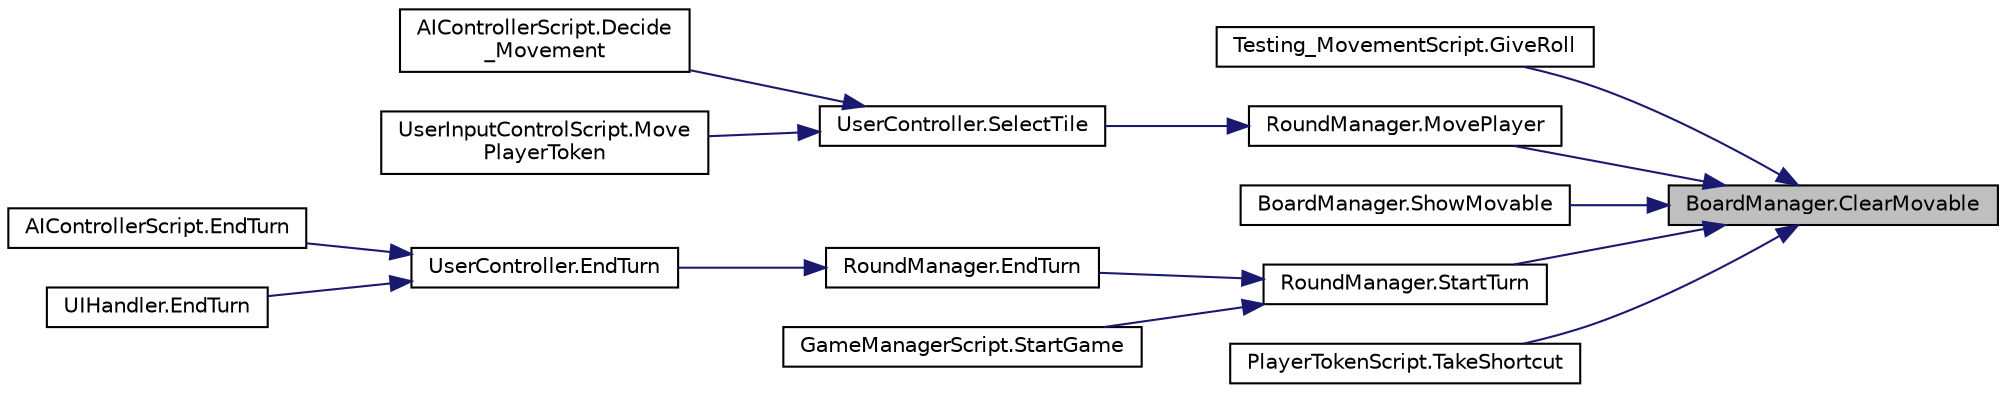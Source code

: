 digraph "BoardManager.ClearMovable"
{
 // LATEX_PDF_SIZE
  edge [fontname="Helvetica",fontsize="10",labelfontname="Helvetica",labelfontsize="10"];
  node [fontname="Helvetica",fontsize="10",shape=record];
  rankdir="RL";
  Node1 [label="BoardManager.ClearMovable",height=0.2,width=0.4,color="black", fillcolor="grey75", style="filled", fontcolor="black",tooltip=" "];
  Node1 -> Node2 [dir="back",color="midnightblue",fontsize="10",style="solid"];
  Node2 [label="Testing_MovementScript.GiveRoll",height=0.2,width=0.4,color="black", fillcolor="white", style="filled",URL="$class_testing___movement_script.html#a8bd90f3857ba3610ef23e0a5d7e4879a",tooltip="give a select value for the player roll"];
  Node1 -> Node3 [dir="back",color="midnightblue",fontsize="10",style="solid"];
  Node3 [label="RoundManager.MovePlayer",height=0.2,width=0.4,color="black", fillcolor="white", style="filled",URL="$class_round_manager.html#adfd4f66436e06c12a25c9236b629f369",tooltip="moving the current player to the selected tile"];
  Node3 -> Node4 [dir="back",color="midnightblue",fontsize="10",style="solid"];
  Node4 [label="UserController.SelectTile",height=0.2,width=0.4,color="black", fillcolor="white", style="filled",URL="$class_user_controller.html#af896aefe0262e0d8f07fa5f18592877d",tooltip=" "];
  Node4 -> Node5 [dir="back",color="midnightblue",fontsize="10",style="solid"];
  Node5 [label="AIControllerScript.Decide\l_Movement",height=0.2,width=0.4,color="black", fillcolor="white", style="filled",URL="$class_a_i_controller_script.html#af04897fa0ae4ed5e472dea79bce8d7df",tooltip="Decides where the AI should move to this should match the flow chart of the AI"];
  Node4 -> Node6 [dir="back",color="midnightblue",fontsize="10",style="solid"];
  Node6 [label="UserInputControlScript.Move\lPlayerToken",height=0.2,width=0.4,color="black", fillcolor="white", style="filled",URL="$class_user_input_control_script.html#a13be570929e27dad6d3d452ccd5f52eb",tooltip="move player token to the tile the cursor is on"];
  Node1 -> Node7 [dir="back",color="midnightblue",fontsize="10",style="solid"];
  Node7 [label="BoardManager.ShowMovable",height=0.2,width=0.4,color="black", fillcolor="white", style="filled",URL="$class_board_manager.html#a7607382dac3371733cee2f30a8ba6f25",tooltip=" "];
  Node1 -> Node8 [dir="back",color="midnightblue",fontsize="10",style="solid"];
  Node8 [label="RoundManager.StartTurn",height=0.2,width=0.4,color="black", fillcolor="white", style="filled",URL="$class_round_manager.html#acf644ae21a6f9ebc2a476fc8603e18fc",tooltip="Method for starting the turn"];
  Node8 -> Node9 [dir="back",color="midnightblue",fontsize="10",style="solid"];
  Node9 [label="RoundManager.EndTurn",height=0.2,width=0.4,color="black", fillcolor="white", style="filled",URL="$class_round_manager.html#a29177f2e27c6c4af55dfa3c48d67cfb0",tooltip="Ending the turn. Returns the next player"];
  Node9 -> Node10 [dir="back",color="midnightblue",fontsize="10",style="solid"];
  Node10 [label="UserController.EndTurn",height=0.2,width=0.4,color="black", fillcolor="white", style="filled",URL="$class_user_controller.html#ab90611f541e20c125133d09b62407f41",tooltip=" "];
  Node10 -> Node11 [dir="back",color="midnightblue",fontsize="10",style="solid"];
  Node11 [label="AIControllerScript.EndTurn",height=0.2,width=0.4,color="black", fillcolor="white", style="filled",URL="$class_a_i_controller_script.html#a9c386cf1258ad897c9a1068804f07ba0",tooltip="have AI to end turn"];
  Node10 -> Node12 [dir="back",color="midnightblue",fontsize="10",style="solid"];
  Node12 [label="UIHandler.EndTurn",height=0.2,width=0.4,color="black", fillcolor="white", style="filled",URL="$class_u_i_handler.html#acc06a1dab8566d9e14f7ab3ae1ffea93",tooltip=" "];
  Node8 -> Node13 [dir="back",color="midnightblue",fontsize="10",style="solid"];
  Node13 [label="GameManagerScript.StartGame",height=0.2,width=0.4,color="black", fillcolor="white", style="filled",URL="$class_game_manager_script.html#a12cbaf1ff00804887619c07c7267cf31",tooltip="starting and initialing the game and it's components"];
  Node1 -> Node14 [dir="back",color="midnightblue",fontsize="10",style="solid"];
  Node14 [label="PlayerTokenScript.TakeShortcut",height=0.2,width=0.4,color="black", fillcolor="white", style="filled",URL="$class_player_token_script.html#acadae9824e11bd147d2c65cbb86ea89d",tooltip=" "];
}

